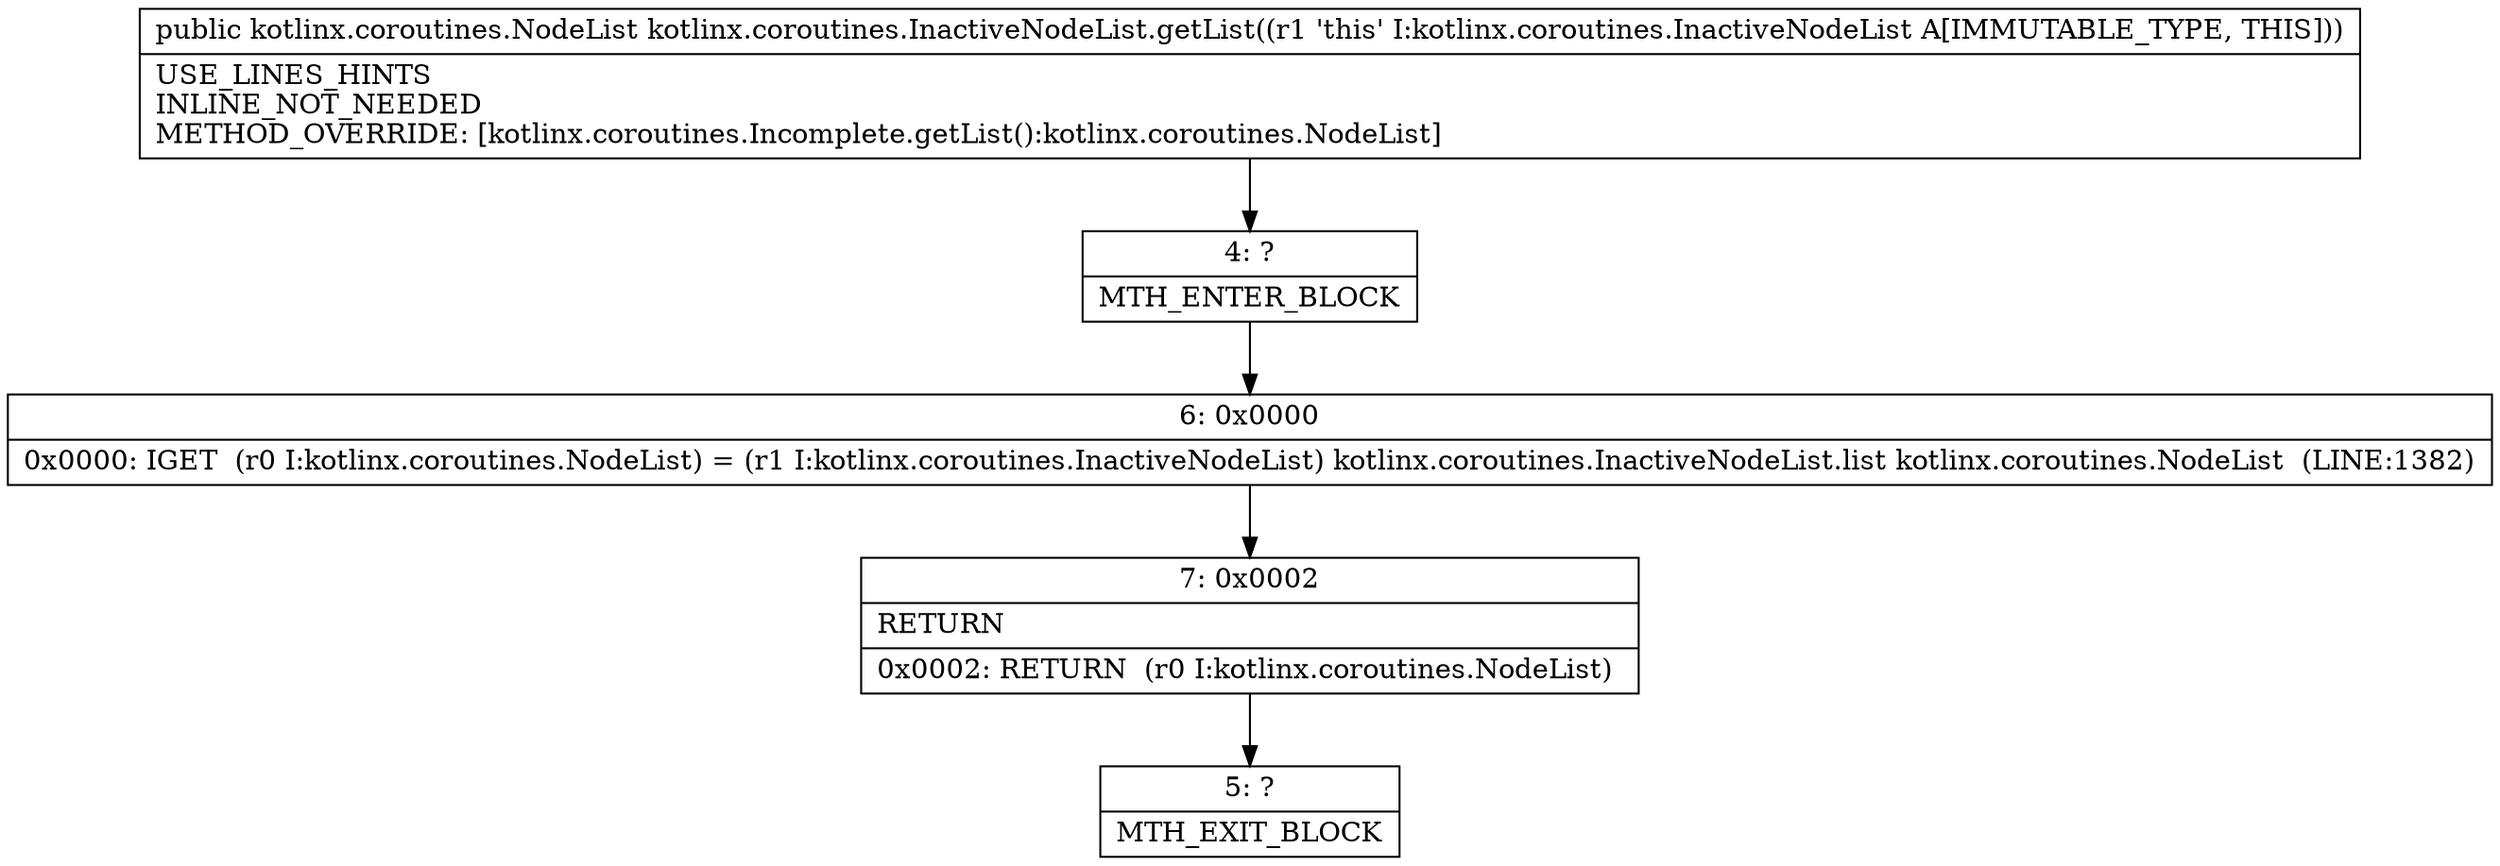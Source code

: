 digraph "CFG forkotlinx.coroutines.InactiveNodeList.getList()Lkotlinx\/coroutines\/NodeList;" {
Node_4 [shape=record,label="{4\:\ ?|MTH_ENTER_BLOCK\l}"];
Node_6 [shape=record,label="{6\:\ 0x0000|0x0000: IGET  (r0 I:kotlinx.coroutines.NodeList) = (r1 I:kotlinx.coroutines.InactiveNodeList) kotlinx.coroutines.InactiveNodeList.list kotlinx.coroutines.NodeList  (LINE:1382)\l}"];
Node_7 [shape=record,label="{7\:\ 0x0002|RETURN\l|0x0002: RETURN  (r0 I:kotlinx.coroutines.NodeList) \l}"];
Node_5 [shape=record,label="{5\:\ ?|MTH_EXIT_BLOCK\l}"];
MethodNode[shape=record,label="{public kotlinx.coroutines.NodeList kotlinx.coroutines.InactiveNodeList.getList((r1 'this' I:kotlinx.coroutines.InactiveNodeList A[IMMUTABLE_TYPE, THIS]))  | USE_LINES_HINTS\lINLINE_NOT_NEEDED\lMETHOD_OVERRIDE: [kotlinx.coroutines.Incomplete.getList():kotlinx.coroutines.NodeList]\l}"];
MethodNode -> Node_4;Node_4 -> Node_6;
Node_6 -> Node_7;
Node_7 -> Node_5;
}

